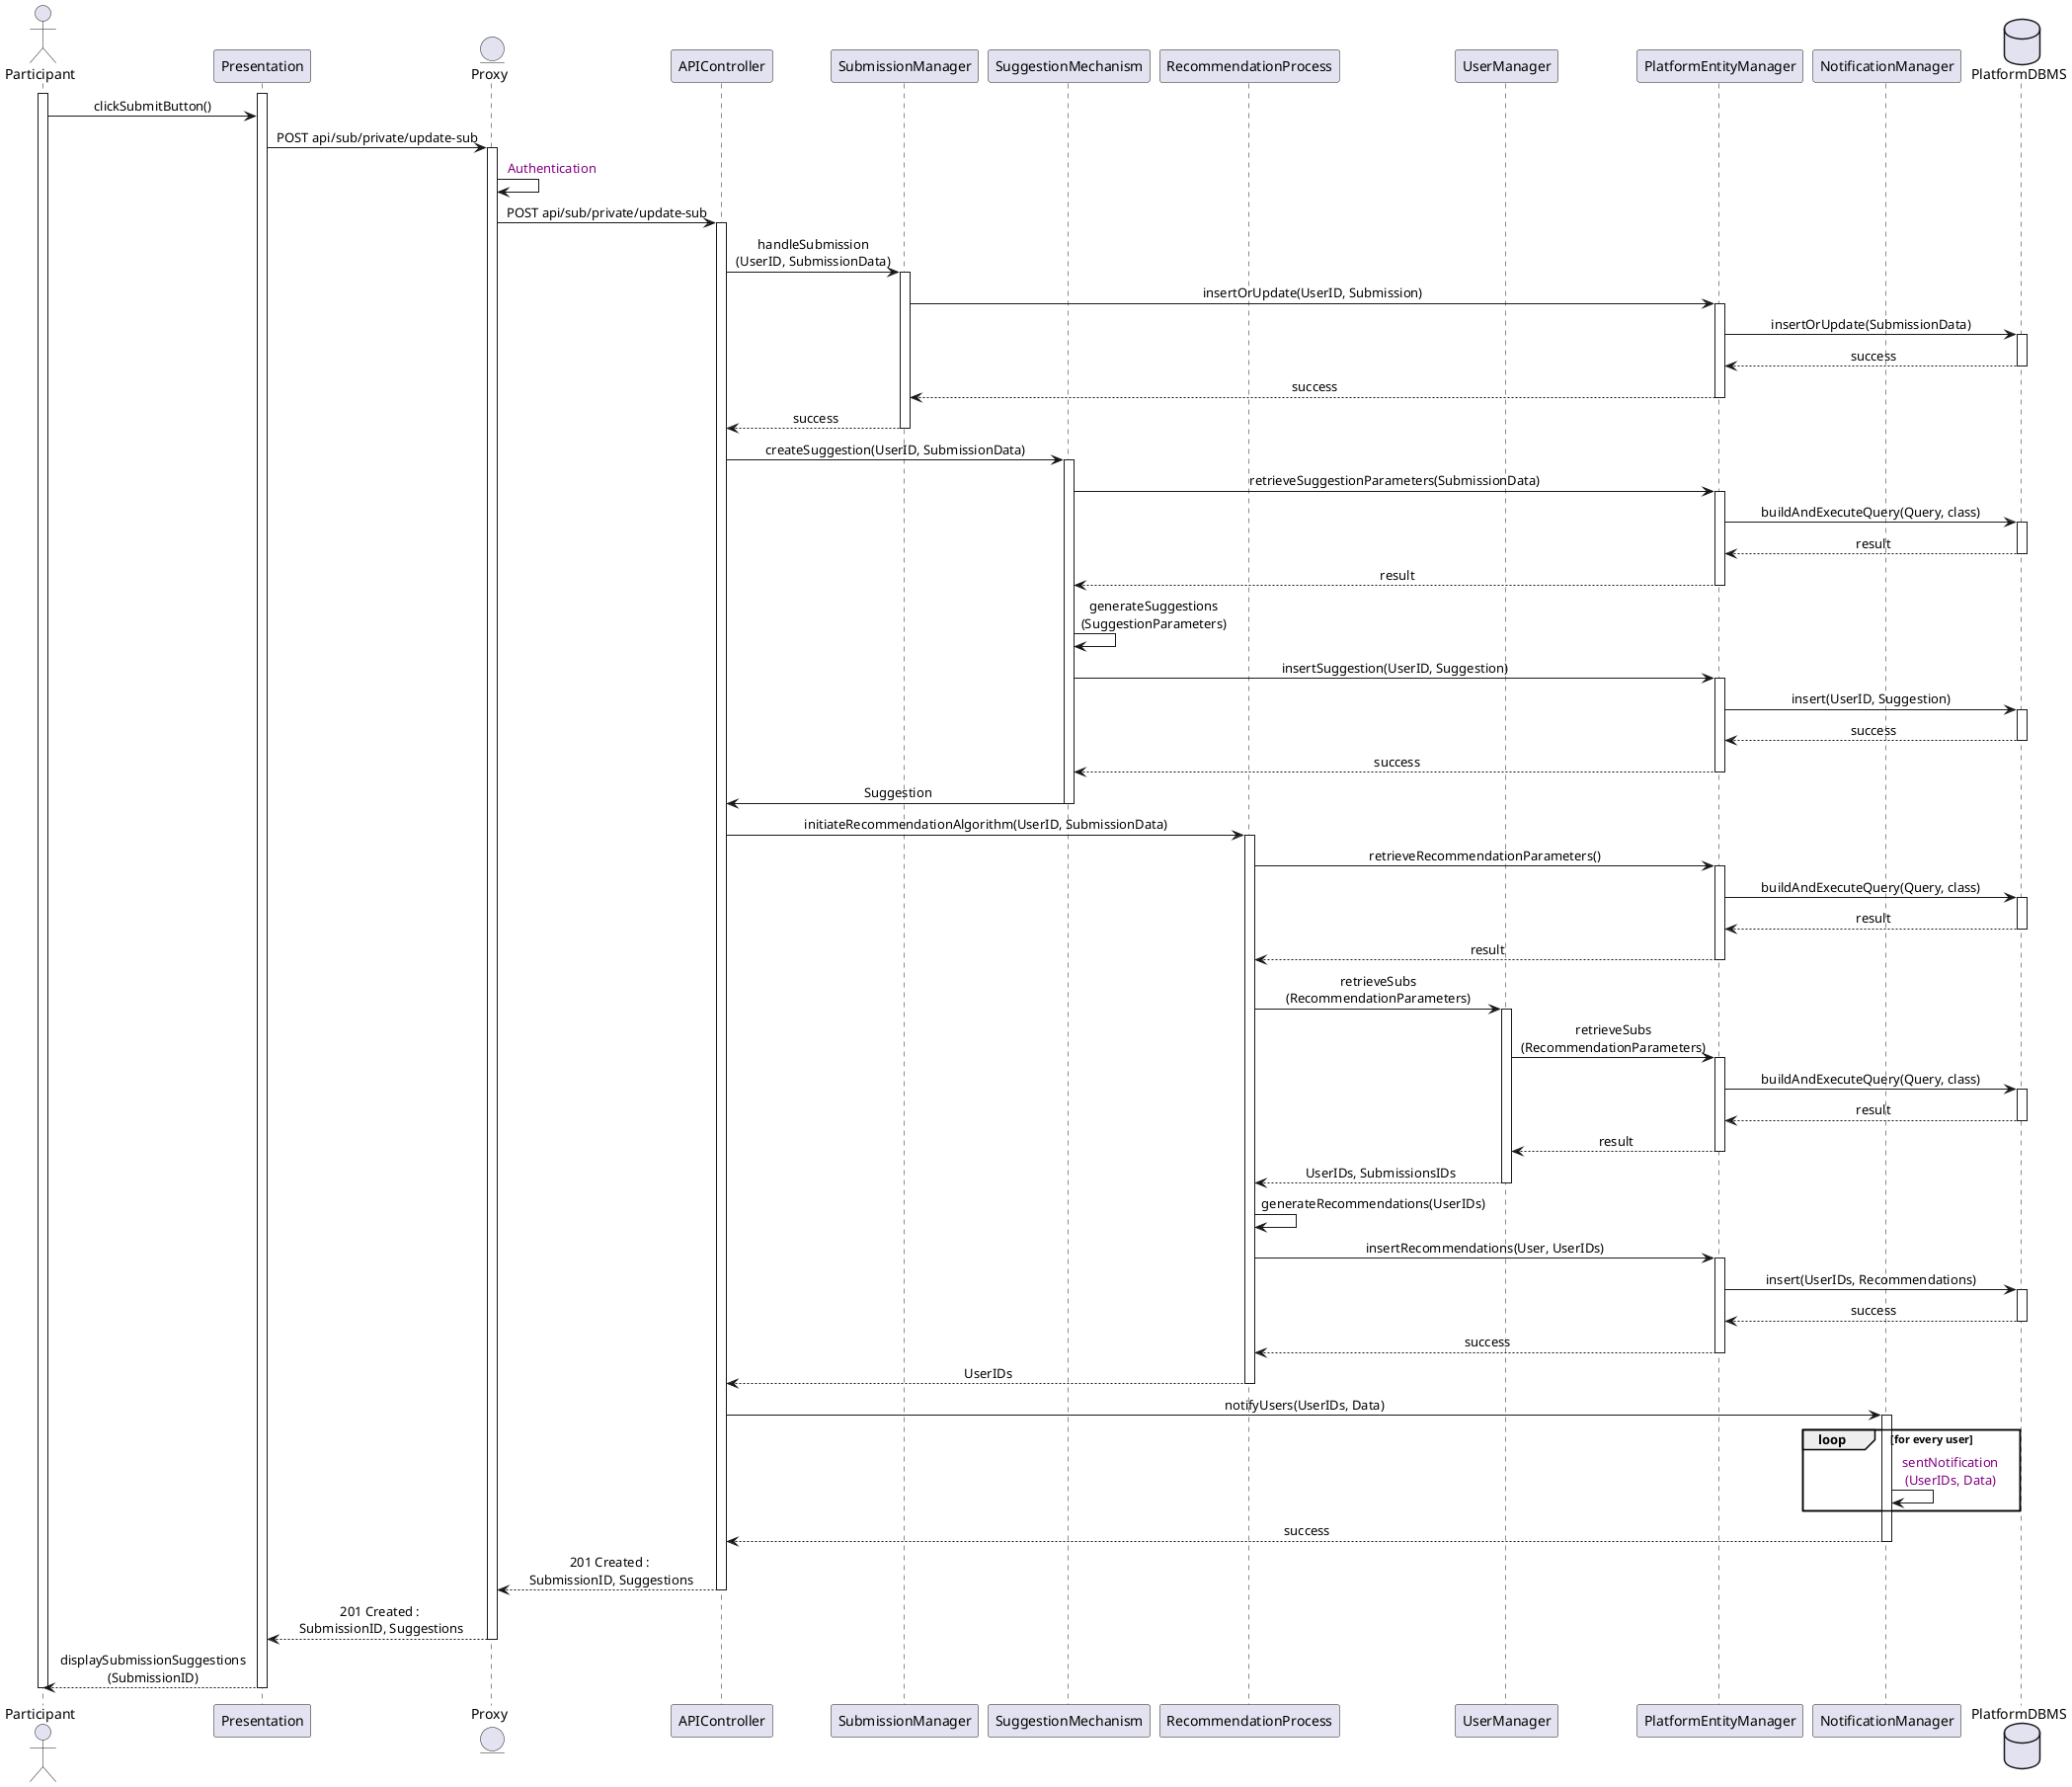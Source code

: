 @startuml ParticipantSubmission
skinparam sequenceMessageAlign center
actor       Participant
participant Presentation
entity      Proxy
participant APIController
participant SubmissionManager
participant SuggestionMechanism
participant RecommendationProcess
participant UserManager
participant PlatformEntityManager
participant NotificationManager
database    PlatformDBMS

activate Participant
activate Presentation
Participant -> Presentation : clickSubmitButton()
Presentation -> Proxy ++ : POST api/sub/private/update-sub
Proxy -> Proxy  : <color:purple> Authentication
Proxy -> APIController ++ : POST api/sub/private/update-sub
APIController -> SubmissionManager : handleSubmission\n(UserID, SubmissionData)
activate SubmissionManager
' SubmissionManager -> SubmissionManager : check(submission)
SubmissionManager -> PlatformEntityManager : insertOrUpdate(UserID, Submission)
activate PlatformEntityManager
PlatformEntityManager -> PlatformDBMS : insertOrUpdate(SubmissionData)
activate PlatformDBMS
PlatformDBMS --> PlatformEntityManager : success
deactivate PlatformDBMS
PlatformEntityManager --> SubmissionManager : success 
deactivate PlatformEntityManager
SubmissionManager --> APIController : success
deactivate SubmissionManager
APIController -> SuggestionMechanism ++ : createSuggestion(UserID, SubmissionData)
SuggestionMechanism -> PlatformEntityManager ++ : retrieveSuggestionParameters(SubmissionData)
PlatformEntityManager -> PlatformDBMS ++ : buildAndExecuteQuery(Query, class)
PlatformDBMS --> PlatformEntityManager -- : result
PlatformEntityManager --> SuggestionMechanism -- : result
SuggestionMechanism -> SuggestionMechanism : generateSuggestions\n(SuggestionParameters)
SuggestionMechanism -> PlatformEntityManager ++ : insertSuggestion(UserID, Suggestion)
PlatformEntityManager -> PlatformDBMS ++ : insert(UserID, Suggestion)
PlatformDBMS --> PlatformEntityManager -- : success
PlatformEntityManager -->  SuggestionMechanism -- : success
SuggestionMechanism -> APIController -- : Suggestion
APIController -> RecommendationProcess ++ : initiateRecommendationAlgorithm(UserID, SubmissionData)
RecommendationProcess -> PlatformEntityManager ++ : retrieveRecommendationParameters()
PlatformEntityManager -> PlatformDBMS ++ : buildAndExecuteQuery(Query, class)
PlatformDBMS --> PlatformEntityManager -- : result
PlatformEntityManager --> RecommendationProcess -- : result
RecommendationProcess -> UserManager ++ : retrieveSubs\n(RecommendationParameters)
UserManager -> PlatformEntityManager ++ : retrieveSubs\n(RecommendationParameters)
PlatformEntityManager -> PlatformDBMS ++ : buildAndExecuteQuery(Query, class)
PlatformDBMS --> PlatformEntityManager -- : result
PlatformEntityManager --> UserManager -- : result
UserManager --> RecommendationProcess -- : UserIDs, SubmissionsIDs
RecommendationProcess -> RecommendationProcess : generateRecommendations(UserIDs)
RecommendationProcess -> PlatformEntityManager ++ : insertRecommendations(User, UserIDs)
PlatformEntityManager -> PlatformDBMS ++ : insert(UserIDs, Recommendations)
PlatformDBMS --> PlatformEntityManager -- : success
PlatformEntityManager -->  RecommendationProcess -- : success
RecommendationProcess --> APIController -- : UserIDs
APIController -> NotificationManager ++ : notifyUsers(UserIDs, Data)
loop for every user
    NotificationManager -> NotificationManager : <color:purple> sentNotification\n <color:purple>(UserIDs, Data)
end
NotificationManager --> APIController -- : success
APIController --> Proxy : 201 Created :\n SubmissionID, Suggestions
deactivate APIController
Proxy --> Presentation : 201 Created :\n SubmissionID, Suggestions
deactivate Proxy
Presentation --> Participant : displaySubmissionSuggestions\n(SubmissionID)
deactivate Presentation
deactivate Participant
@enduml
